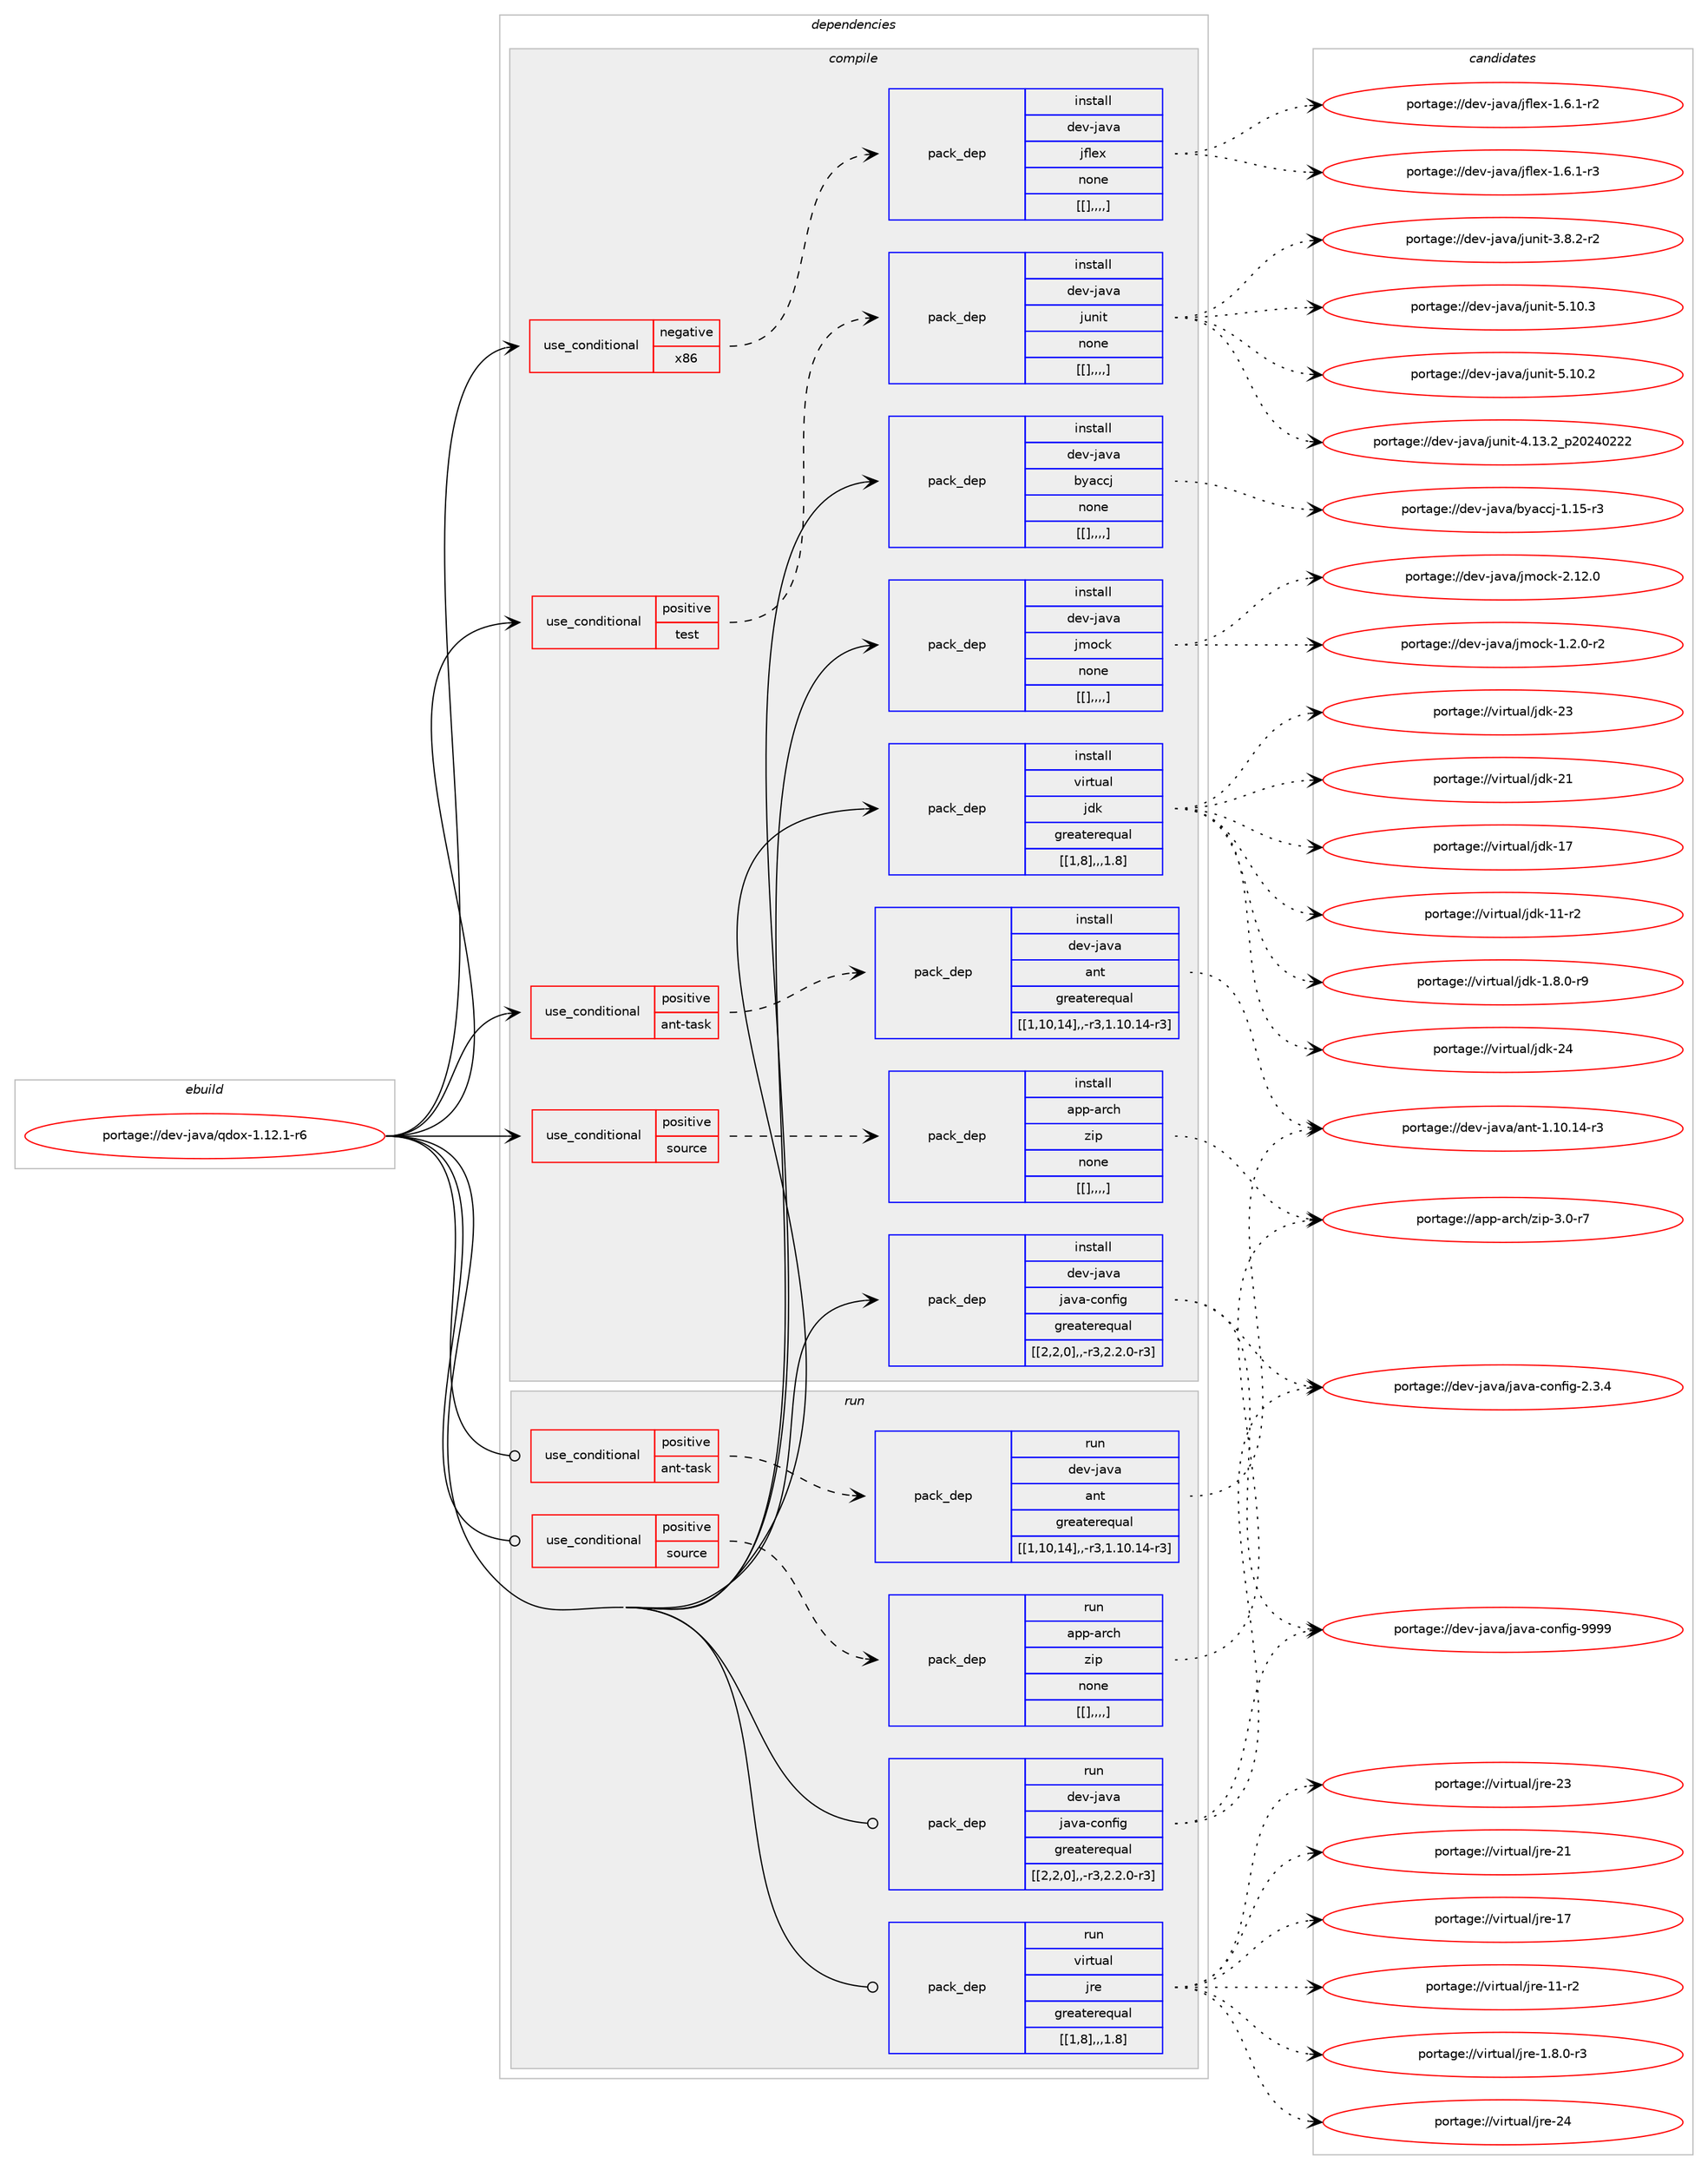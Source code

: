 digraph prolog {

# *************
# Graph options
# *************

newrank=true;
concentrate=true;
compound=true;
graph [rankdir=LR,fontname=Helvetica,fontsize=10,ranksep=1.5];#, ranksep=2.5, nodesep=0.2];
edge  [arrowhead=vee];
node  [fontname=Helvetica,fontsize=10];

# **********
# The ebuild
# **********

subgraph cluster_leftcol {
color=gray;
label=<<i>ebuild</i>>;
id [label="portage://dev-java/qdox-1.12.1-r6", color=red, width=4, href="../dev-java/qdox-1.12.1-r6.svg"];
}

# ****************
# The dependencies
# ****************

subgraph cluster_midcol {
color=gray;
label=<<i>dependencies</i>>;
subgraph cluster_compile {
fillcolor="#eeeeee";
style=filled;
label=<<i>compile</i>>;
subgraph cond23026 {
dependency97365 [label=<<TABLE BORDER="0" CELLBORDER="1" CELLSPACING="0" CELLPADDING="4"><TR><TD ROWSPAN="3" CELLPADDING="10">use_conditional</TD></TR><TR><TD>negative</TD></TR><TR><TD>x86</TD></TR></TABLE>>, shape=none, color=red];
subgraph pack73285 {
dependency97366 [label=<<TABLE BORDER="0" CELLBORDER="1" CELLSPACING="0" CELLPADDING="4" WIDTH="220"><TR><TD ROWSPAN="6" CELLPADDING="30">pack_dep</TD></TR><TR><TD WIDTH="110">install</TD></TR><TR><TD>dev-java</TD></TR><TR><TD>jflex</TD></TR><TR><TD>none</TD></TR><TR><TD>[[],,,,]</TD></TR></TABLE>>, shape=none, color=blue];
}
dependency97365:e -> dependency97366:w [weight=20,style="dashed",arrowhead="vee"];
}
id:e -> dependency97365:w [weight=20,style="solid",arrowhead="vee"];
subgraph cond23027 {
dependency97367 [label=<<TABLE BORDER="0" CELLBORDER="1" CELLSPACING="0" CELLPADDING="4"><TR><TD ROWSPAN="3" CELLPADDING="10">use_conditional</TD></TR><TR><TD>positive</TD></TR><TR><TD>ant-task</TD></TR></TABLE>>, shape=none, color=red];
subgraph pack73286 {
dependency97368 [label=<<TABLE BORDER="0" CELLBORDER="1" CELLSPACING="0" CELLPADDING="4" WIDTH="220"><TR><TD ROWSPAN="6" CELLPADDING="30">pack_dep</TD></TR><TR><TD WIDTH="110">install</TD></TR><TR><TD>dev-java</TD></TR><TR><TD>ant</TD></TR><TR><TD>greaterequal</TD></TR><TR><TD>[[1,10,14],,-r3,1.10.14-r3]</TD></TR></TABLE>>, shape=none, color=blue];
}
dependency97367:e -> dependency97368:w [weight=20,style="dashed",arrowhead="vee"];
}
id:e -> dependency97367:w [weight=20,style="solid",arrowhead="vee"];
subgraph cond23028 {
dependency97369 [label=<<TABLE BORDER="0" CELLBORDER="1" CELLSPACING="0" CELLPADDING="4"><TR><TD ROWSPAN="3" CELLPADDING="10">use_conditional</TD></TR><TR><TD>positive</TD></TR><TR><TD>source</TD></TR></TABLE>>, shape=none, color=red];
subgraph pack73287 {
dependency97370 [label=<<TABLE BORDER="0" CELLBORDER="1" CELLSPACING="0" CELLPADDING="4" WIDTH="220"><TR><TD ROWSPAN="6" CELLPADDING="30">pack_dep</TD></TR><TR><TD WIDTH="110">install</TD></TR><TR><TD>app-arch</TD></TR><TR><TD>zip</TD></TR><TR><TD>none</TD></TR><TR><TD>[[],,,,]</TD></TR></TABLE>>, shape=none, color=blue];
}
dependency97369:e -> dependency97370:w [weight=20,style="dashed",arrowhead="vee"];
}
id:e -> dependency97369:w [weight=20,style="solid",arrowhead="vee"];
subgraph cond23029 {
dependency97371 [label=<<TABLE BORDER="0" CELLBORDER="1" CELLSPACING="0" CELLPADDING="4"><TR><TD ROWSPAN="3" CELLPADDING="10">use_conditional</TD></TR><TR><TD>positive</TD></TR><TR><TD>test</TD></TR></TABLE>>, shape=none, color=red];
subgraph pack73288 {
dependency97372 [label=<<TABLE BORDER="0" CELLBORDER="1" CELLSPACING="0" CELLPADDING="4" WIDTH="220"><TR><TD ROWSPAN="6" CELLPADDING="30">pack_dep</TD></TR><TR><TD WIDTH="110">install</TD></TR><TR><TD>dev-java</TD></TR><TR><TD>junit</TD></TR><TR><TD>none</TD></TR><TR><TD>[[],,,,]</TD></TR></TABLE>>, shape=none, color=blue];
}
dependency97371:e -> dependency97372:w [weight=20,style="dashed",arrowhead="vee"];
}
id:e -> dependency97371:w [weight=20,style="solid",arrowhead="vee"];
subgraph pack73289 {
dependency97373 [label=<<TABLE BORDER="0" CELLBORDER="1" CELLSPACING="0" CELLPADDING="4" WIDTH="220"><TR><TD ROWSPAN="6" CELLPADDING="30">pack_dep</TD></TR><TR><TD WIDTH="110">install</TD></TR><TR><TD>dev-java</TD></TR><TR><TD>byaccj</TD></TR><TR><TD>none</TD></TR><TR><TD>[[],,,,]</TD></TR></TABLE>>, shape=none, color=blue];
}
id:e -> dependency97373:w [weight=20,style="solid",arrowhead="vee"];
subgraph pack73290 {
dependency97374 [label=<<TABLE BORDER="0" CELLBORDER="1" CELLSPACING="0" CELLPADDING="4" WIDTH="220"><TR><TD ROWSPAN="6" CELLPADDING="30">pack_dep</TD></TR><TR><TD WIDTH="110">install</TD></TR><TR><TD>dev-java</TD></TR><TR><TD>java-config</TD></TR><TR><TD>greaterequal</TD></TR><TR><TD>[[2,2,0],,-r3,2.2.0-r3]</TD></TR></TABLE>>, shape=none, color=blue];
}
id:e -> dependency97374:w [weight=20,style="solid",arrowhead="vee"];
subgraph pack73291 {
dependency97375 [label=<<TABLE BORDER="0" CELLBORDER="1" CELLSPACING="0" CELLPADDING="4" WIDTH="220"><TR><TD ROWSPAN="6" CELLPADDING="30">pack_dep</TD></TR><TR><TD WIDTH="110">install</TD></TR><TR><TD>dev-java</TD></TR><TR><TD>jmock</TD></TR><TR><TD>none</TD></TR><TR><TD>[[],,,,]</TD></TR></TABLE>>, shape=none, color=blue];
}
id:e -> dependency97375:w [weight=20,style="solid",arrowhead="vee"];
subgraph pack73292 {
dependency97376 [label=<<TABLE BORDER="0" CELLBORDER="1" CELLSPACING="0" CELLPADDING="4" WIDTH="220"><TR><TD ROWSPAN="6" CELLPADDING="30">pack_dep</TD></TR><TR><TD WIDTH="110">install</TD></TR><TR><TD>virtual</TD></TR><TR><TD>jdk</TD></TR><TR><TD>greaterequal</TD></TR><TR><TD>[[1,8],,,1.8]</TD></TR></TABLE>>, shape=none, color=blue];
}
id:e -> dependency97376:w [weight=20,style="solid",arrowhead="vee"];
}
subgraph cluster_compileandrun {
fillcolor="#eeeeee";
style=filled;
label=<<i>compile and run</i>>;
}
subgraph cluster_run {
fillcolor="#eeeeee";
style=filled;
label=<<i>run</i>>;
subgraph cond23030 {
dependency97377 [label=<<TABLE BORDER="0" CELLBORDER="1" CELLSPACING="0" CELLPADDING="4"><TR><TD ROWSPAN="3" CELLPADDING="10">use_conditional</TD></TR><TR><TD>positive</TD></TR><TR><TD>ant-task</TD></TR></TABLE>>, shape=none, color=red];
subgraph pack73293 {
dependency97378 [label=<<TABLE BORDER="0" CELLBORDER="1" CELLSPACING="0" CELLPADDING="4" WIDTH="220"><TR><TD ROWSPAN="6" CELLPADDING="30">pack_dep</TD></TR><TR><TD WIDTH="110">run</TD></TR><TR><TD>dev-java</TD></TR><TR><TD>ant</TD></TR><TR><TD>greaterequal</TD></TR><TR><TD>[[1,10,14],,-r3,1.10.14-r3]</TD></TR></TABLE>>, shape=none, color=blue];
}
dependency97377:e -> dependency97378:w [weight=20,style="dashed",arrowhead="vee"];
}
id:e -> dependency97377:w [weight=20,style="solid",arrowhead="odot"];
subgraph cond23031 {
dependency97379 [label=<<TABLE BORDER="0" CELLBORDER="1" CELLSPACING="0" CELLPADDING="4"><TR><TD ROWSPAN="3" CELLPADDING="10">use_conditional</TD></TR><TR><TD>positive</TD></TR><TR><TD>source</TD></TR></TABLE>>, shape=none, color=red];
subgraph pack73294 {
dependency97380 [label=<<TABLE BORDER="0" CELLBORDER="1" CELLSPACING="0" CELLPADDING="4" WIDTH="220"><TR><TD ROWSPAN="6" CELLPADDING="30">pack_dep</TD></TR><TR><TD WIDTH="110">run</TD></TR><TR><TD>app-arch</TD></TR><TR><TD>zip</TD></TR><TR><TD>none</TD></TR><TR><TD>[[],,,,]</TD></TR></TABLE>>, shape=none, color=blue];
}
dependency97379:e -> dependency97380:w [weight=20,style="dashed",arrowhead="vee"];
}
id:e -> dependency97379:w [weight=20,style="solid",arrowhead="odot"];
subgraph pack73295 {
dependency97381 [label=<<TABLE BORDER="0" CELLBORDER="1" CELLSPACING="0" CELLPADDING="4" WIDTH="220"><TR><TD ROWSPAN="6" CELLPADDING="30">pack_dep</TD></TR><TR><TD WIDTH="110">run</TD></TR><TR><TD>dev-java</TD></TR><TR><TD>java-config</TD></TR><TR><TD>greaterequal</TD></TR><TR><TD>[[2,2,0],,-r3,2.2.0-r3]</TD></TR></TABLE>>, shape=none, color=blue];
}
id:e -> dependency97381:w [weight=20,style="solid",arrowhead="odot"];
subgraph pack73296 {
dependency97382 [label=<<TABLE BORDER="0" CELLBORDER="1" CELLSPACING="0" CELLPADDING="4" WIDTH="220"><TR><TD ROWSPAN="6" CELLPADDING="30">pack_dep</TD></TR><TR><TD WIDTH="110">run</TD></TR><TR><TD>virtual</TD></TR><TR><TD>jre</TD></TR><TR><TD>greaterequal</TD></TR><TR><TD>[[1,8],,,1.8]</TD></TR></TABLE>>, shape=none, color=blue];
}
id:e -> dependency97382:w [weight=20,style="solid",arrowhead="odot"];
}
}

# **************
# The candidates
# **************

subgraph cluster_choices {
rank=same;
color=gray;
label=<<i>candidates</i>>;

subgraph choice73285 {
color=black;
nodesep=1;
choice100101118451069711897471061021081011204549465446494511451 [label="portage://dev-java/jflex-1.6.1-r3", color=red, width=4,href="../dev-java/jflex-1.6.1-r3.svg"];
choice100101118451069711897471061021081011204549465446494511450 [label="portage://dev-java/jflex-1.6.1-r2", color=red, width=4,href="../dev-java/jflex-1.6.1-r2.svg"];
dependency97366:e -> choice100101118451069711897471061021081011204549465446494511451:w [style=dotted,weight="100"];
dependency97366:e -> choice100101118451069711897471061021081011204549465446494511450:w [style=dotted,weight="100"];
}
subgraph choice73286 {
color=black;
nodesep=1;
choice100101118451069711897479711011645494649484649524511451 [label="portage://dev-java/ant-1.10.14-r3", color=red, width=4,href="../dev-java/ant-1.10.14-r3.svg"];
dependency97368:e -> choice100101118451069711897479711011645494649484649524511451:w [style=dotted,weight="100"];
}
subgraph choice73287 {
color=black;
nodesep=1;
choice9711211245971149910447122105112455146484511455 [label="portage://app-arch/zip-3.0-r7", color=red, width=4,href="../app-arch/zip-3.0-r7.svg"];
dependency97370:e -> choice9711211245971149910447122105112455146484511455:w [style=dotted,weight="100"];
}
subgraph choice73288 {
color=black;
nodesep=1;
choice1001011184510697118974710611711010511645534649484651 [label="portage://dev-java/junit-5.10.3", color=red, width=4,href="../dev-java/junit-5.10.3.svg"];
choice1001011184510697118974710611711010511645534649484650 [label="portage://dev-java/junit-5.10.2", color=red, width=4,href="../dev-java/junit-5.10.2.svg"];
choice1001011184510697118974710611711010511645524649514650951125048505248505050 [label="portage://dev-java/junit-4.13.2_p20240222", color=red, width=4,href="../dev-java/junit-4.13.2_p20240222.svg"];
choice100101118451069711897471061171101051164551465646504511450 [label="portage://dev-java/junit-3.8.2-r2", color=red, width=4,href="../dev-java/junit-3.8.2-r2.svg"];
dependency97372:e -> choice1001011184510697118974710611711010511645534649484651:w [style=dotted,weight="100"];
dependency97372:e -> choice1001011184510697118974710611711010511645534649484650:w [style=dotted,weight="100"];
dependency97372:e -> choice1001011184510697118974710611711010511645524649514650951125048505248505050:w [style=dotted,weight="100"];
dependency97372:e -> choice100101118451069711897471061171101051164551465646504511450:w [style=dotted,weight="100"];
}
subgraph choice73289 {
color=black;
nodesep=1;
choice100101118451069711897479812197999910645494649534511451 [label="portage://dev-java/byaccj-1.15-r3", color=red, width=4,href="../dev-java/byaccj-1.15-r3.svg"];
dependency97373:e -> choice100101118451069711897479812197999910645494649534511451:w [style=dotted,weight="100"];
}
subgraph choice73290 {
color=black;
nodesep=1;
choice10010111845106971189747106971189745991111101021051034557575757 [label="portage://dev-java/java-config-9999", color=red, width=4,href="../dev-java/java-config-9999.svg"];
choice1001011184510697118974710697118974599111110102105103455046514652 [label="portage://dev-java/java-config-2.3.4", color=red, width=4,href="../dev-java/java-config-2.3.4.svg"];
dependency97374:e -> choice10010111845106971189747106971189745991111101021051034557575757:w [style=dotted,weight="100"];
dependency97374:e -> choice1001011184510697118974710697118974599111110102105103455046514652:w [style=dotted,weight="100"];
}
subgraph choice73291 {
color=black;
nodesep=1;
choice100101118451069711897471061091119910745504649504648 [label="portage://dev-java/jmock-2.12.0", color=red, width=4,href="../dev-java/jmock-2.12.0.svg"];
choice10010111845106971189747106109111991074549465046484511450 [label="portage://dev-java/jmock-1.2.0-r2", color=red, width=4,href="../dev-java/jmock-1.2.0-r2.svg"];
dependency97375:e -> choice100101118451069711897471061091119910745504649504648:w [style=dotted,weight="100"];
dependency97375:e -> choice10010111845106971189747106109111991074549465046484511450:w [style=dotted,weight="100"];
}
subgraph choice73292 {
color=black;
nodesep=1;
choice1181051141161179710847106100107455052 [label="portage://virtual/jdk-24", color=red, width=4,href="../virtual/jdk-24.svg"];
choice1181051141161179710847106100107455051 [label="portage://virtual/jdk-23", color=red, width=4,href="../virtual/jdk-23.svg"];
choice1181051141161179710847106100107455049 [label="portage://virtual/jdk-21", color=red, width=4,href="../virtual/jdk-21.svg"];
choice1181051141161179710847106100107454955 [label="portage://virtual/jdk-17", color=red, width=4,href="../virtual/jdk-17.svg"];
choice11810511411611797108471061001074549494511450 [label="portage://virtual/jdk-11-r2", color=red, width=4,href="../virtual/jdk-11-r2.svg"];
choice11810511411611797108471061001074549465646484511457 [label="portage://virtual/jdk-1.8.0-r9", color=red, width=4,href="../virtual/jdk-1.8.0-r9.svg"];
dependency97376:e -> choice1181051141161179710847106100107455052:w [style=dotted,weight="100"];
dependency97376:e -> choice1181051141161179710847106100107455051:w [style=dotted,weight="100"];
dependency97376:e -> choice1181051141161179710847106100107455049:w [style=dotted,weight="100"];
dependency97376:e -> choice1181051141161179710847106100107454955:w [style=dotted,weight="100"];
dependency97376:e -> choice11810511411611797108471061001074549494511450:w [style=dotted,weight="100"];
dependency97376:e -> choice11810511411611797108471061001074549465646484511457:w [style=dotted,weight="100"];
}
subgraph choice73293 {
color=black;
nodesep=1;
choice100101118451069711897479711011645494649484649524511451 [label="portage://dev-java/ant-1.10.14-r3", color=red, width=4,href="../dev-java/ant-1.10.14-r3.svg"];
dependency97378:e -> choice100101118451069711897479711011645494649484649524511451:w [style=dotted,weight="100"];
}
subgraph choice73294 {
color=black;
nodesep=1;
choice9711211245971149910447122105112455146484511455 [label="portage://app-arch/zip-3.0-r7", color=red, width=4,href="../app-arch/zip-3.0-r7.svg"];
dependency97380:e -> choice9711211245971149910447122105112455146484511455:w [style=dotted,weight="100"];
}
subgraph choice73295 {
color=black;
nodesep=1;
choice10010111845106971189747106971189745991111101021051034557575757 [label="portage://dev-java/java-config-9999", color=red, width=4,href="../dev-java/java-config-9999.svg"];
choice1001011184510697118974710697118974599111110102105103455046514652 [label="portage://dev-java/java-config-2.3.4", color=red, width=4,href="../dev-java/java-config-2.3.4.svg"];
dependency97381:e -> choice10010111845106971189747106971189745991111101021051034557575757:w [style=dotted,weight="100"];
dependency97381:e -> choice1001011184510697118974710697118974599111110102105103455046514652:w [style=dotted,weight="100"];
}
subgraph choice73296 {
color=black;
nodesep=1;
choice1181051141161179710847106114101455052 [label="portage://virtual/jre-24", color=red, width=4,href="../virtual/jre-24.svg"];
choice1181051141161179710847106114101455051 [label="portage://virtual/jre-23", color=red, width=4,href="../virtual/jre-23.svg"];
choice1181051141161179710847106114101455049 [label="portage://virtual/jre-21", color=red, width=4,href="../virtual/jre-21.svg"];
choice1181051141161179710847106114101454955 [label="portage://virtual/jre-17", color=red, width=4,href="../virtual/jre-17.svg"];
choice11810511411611797108471061141014549494511450 [label="portage://virtual/jre-11-r2", color=red, width=4,href="../virtual/jre-11-r2.svg"];
choice11810511411611797108471061141014549465646484511451 [label="portage://virtual/jre-1.8.0-r3", color=red, width=4,href="../virtual/jre-1.8.0-r3.svg"];
dependency97382:e -> choice1181051141161179710847106114101455052:w [style=dotted,weight="100"];
dependency97382:e -> choice1181051141161179710847106114101455051:w [style=dotted,weight="100"];
dependency97382:e -> choice1181051141161179710847106114101455049:w [style=dotted,weight="100"];
dependency97382:e -> choice1181051141161179710847106114101454955:w [style=dotted,weight="100"];
dependency97382:e -> choice11810511411611797108471061141014549494511450:w [style=dotted,weight="100"];
dependency97382:e -> choice11810511411611797108471061141014549465646484511451:w [style=dotted,weight="100"];
}
}

}
